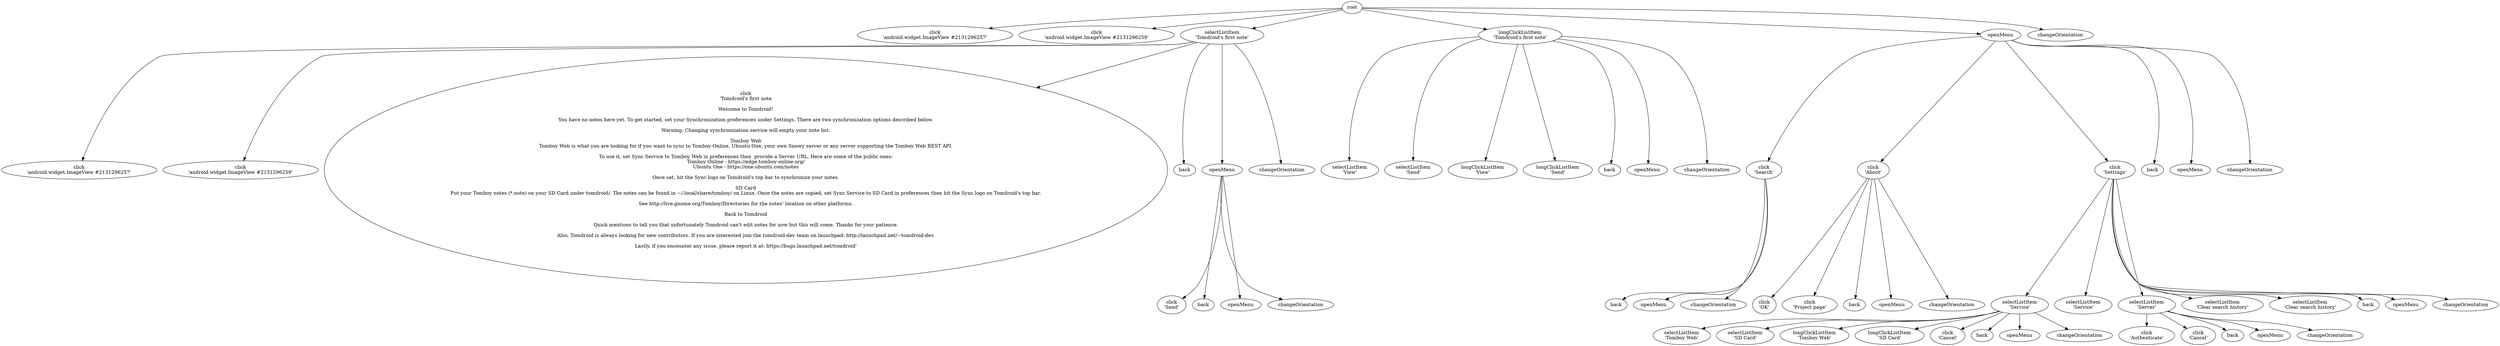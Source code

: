 digraph EFG {

## Edges

	root -> e0;
	root -> e1;
	root -> e2;
	e2 -> e6;
	e2 -> e7;
	e2 -> e8;
	e2 -> e9;
	e2 -> e10;
	e10 -> e25;
	e10 -> e26;
	e10 -> e27;
	e10 -> e28;
	e2 -> e11;
	root -> e3;
	e3 -> e12;
	e3 -> e13;
	e3 -> e14;
	e3 -> e15;
	e3 -> e16;
	e3 -> e17;
	e3 -> e18;
	root -> e4;
	e4 -> e19;
	e19 -> e29;
	e19 -> e30;
	e19 -> e31;
	e4 -> e20;
	e20 -> e32;
	e20 -> e33;
	e20 -> e34;
	e20 -> e35;
	e20 -> e36;
	e4 -> e21;
	e21 -> e37;
	e37 -> e45;
	e37 -> e46;
	e37 -> e47;
	e37 -> e48;
	e37 -> e49;
	e37 -> e50;
	e37 -> e51;
	e37 -> e52;
	e21 -> e38;
	e21 -> e39;
	e39 -> e53;
	e39 -> e54;
	e39 -> e55;
	e39 -> e56;
	e39 -> e57;
	e21 -> e40;
	e21 -> e41;
	e21 -> e42;
	e21 -> e43;
	e21 -> e44;
	e4 -> e22;
	e4 -> e23;
	e4 -> e24;
	root -> e5;

## Nodes

	e30 [label="openMenu"];
	e31 [label="changeOrientation"];
	e34 [label="back"];
	e35 [label="openMenu"];
	e32 [label="click\n'OK'"];
	e33 [label="click\n'Project page'"];
	e38 [label="selectListItem\n'Service'"];
	e39 [label="selectListItem\n'Server'"];
	e36 [label="changeOrientation"];
	e37 [label="selectListItem\n'Service'"];
	e40 [label="selectListItem\n'Clear search history'"];
	e41 [label="selectListItem\n'Clear search history'"];
	e42 [label="back"];
	e43 [label="openMenu"];
	e44 [label="changeOrientation"];
	e45 [label="selectListItem\n'Tomboy Web'"];
	e46 [label="selectListItem\n'SD Card'"];
	e47 [label="longClickListItem\n'Tomboy Web'"];
	e48 [label="longClickListItem\n'SD Card'"];
	e49 [label="click\n'Cancel'"];
	e9 [label="back"];
	e8 [label="click\n'Tomdroid's first note\n\nWelcome to Tomdroid!\n\nYou have no notes here yet. To get started, set your Synchronization preferences under Settings. There are two synchronization options described below.\n\nWarning: Changing synchronization service will empty your note list.\n\nTomboy Web\nTomboy Web is what you are looking for if you want to sync to Tomboy-Online, Ubuntu One, your own Snowy server or any server supporting the Tomboy Web REST API.\n\nTo use it, set Sync Service to Tomboy Web in preferences then  provide a Server URL. Here are some of the public ones:\nTomboy Online - https://edge.tomboy-online.org/\nUbuntu One - https://one.ubuntu.com/notes\n\nOnce set, hit the Sync logo on Tomdroid's top bar to synchronize your notes.\n\nSD Card\nPut your Tomboy notes (*.note) on your SD Card under tomdroid/. The notes can be found in ~/.local/share/tomboy/ on Linux. Once the notes are copied, set Sync Service to SD Card in preferences then hit the Sync logo on Tomdroid's top bar.\n\nSee http://live.gnome.org/Tomboy/Directories for the notes' location on other platforms.\n\nBack to Tomdroid\n\nQuick mentions to tell you that unfortunately Tomdroid can't edit notes for now but this will come. Thanks for your patience.\n\nAlso, Tomdroid is always looking for new contributors. If you are interested join the tomdroid-dev team on launchpad: http://launchpad.net/~tomdroid-dev.\n\nLastly, if you encounter any issue, please report it at: https://bugs.launchpad.net/tomdroid'"];
	e7 [label="click\n'android.widget.ImageView #2131296259'"];
	e6 [label="click\n'android.widget.ImageView #2131296257'"];
	e5 [label="changeOrientation"];
	e3 [label="longClickListItem\n'Tomdroid's first note'"];
	e4 [label="openMenu"];
	e1 [label="click\n'android.widget.ImageView #2131296259'"];
	e2 [label="selectListItem\n'Tomdroid's first note'"];
	e0 [label="click\n'android.widget.ImageView #2131296257'"];
	e56 [label="openMenu"];
	e57 [label="changeOrientation"];
	e19 [label="click\n'Search'"];
	e54 [label="click\n'Cancel'"];
	e18 [label="changeOrientation"];
	e55 [label="back"];
	e17 [label="openMenu"];
	e52 [label="changeOrientation"];
	e16 [label="back"];
	e53 [label="click\n'Authenticate'"];
	e15 [label="longClickListItem\n'Send'"];
	e50 [label="back"];
	e14 [label="longClickListItem\n'View'"];
	e51 [label="openMenu"];
	e13 [label="selectListItem\n'Send'"];
	e12 [label="selectListItem\n'View'"];
	e11 [label="changeOrientation"];
	e10 [label="openMenu"];
	e29 [label="back"];
	e26 [label="back"];
	e25 [label="click\n'Send'"];
	e28 [label="changeOrientation"];
	e27 [label="openMenu"];
	e22 [label="back"];
	e21 [label="click\n'Settings'"];
	e24 [label="changeOrientation"];
	e23 [label="openMenu"];
	e20 [label="click\n'About'"];

}
